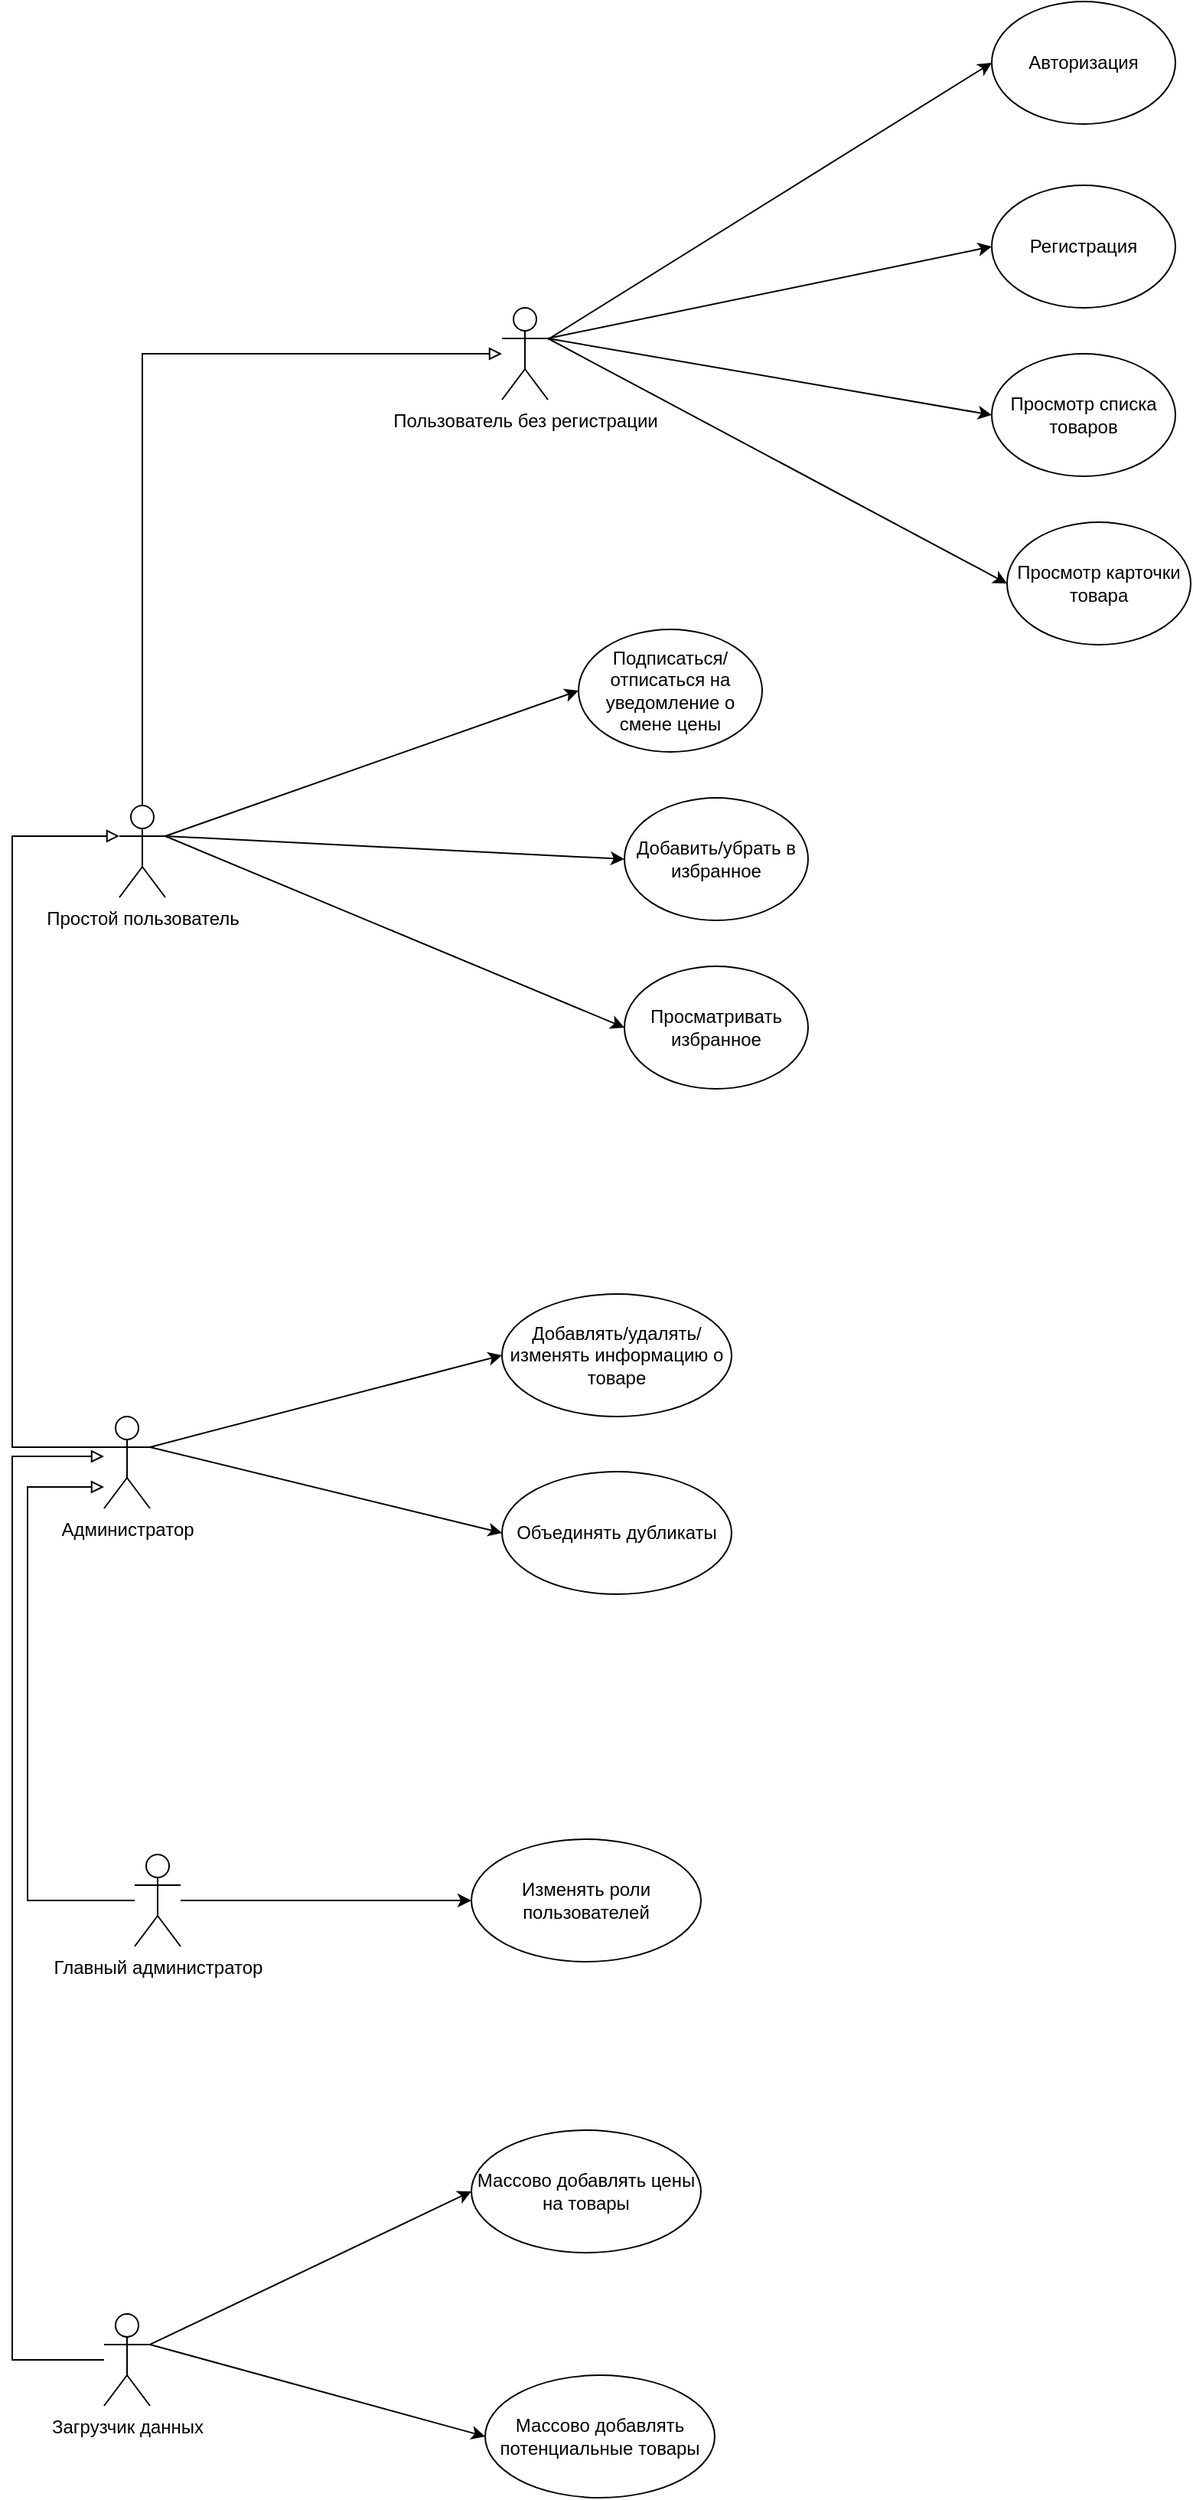 <mxfile version="21.6.5" type="device" pages="3">
  <diagram name="Диаграмма прецендентов общая" id="kG0bZE2TS0YFtTgVBeDN">
    <mxGraphModel dx="1434" dy="844" grid="1" gridSize="10" guides="1" tooltips="1" connect="1" arrows="1" fold="1" page="1" pageScale="1" pageWidth="827" pageHeight="1169" math="0" shadow="0">
      <root>
        <mxCell id="0" />
        <mxCell id="1" parent="0" />
        <mxCell id="E9fU0pjIqUFsn0fYU31L-1" value="Пользователь без регистрации&lt;br&gt;" style="shape=umlActor;verticalLabelPosition=bottom;verticalAlign=top;html=1;" parent="1" vertex="1">
          <mxGeometry x="350" y="260" width="30" height="60" as="geometry" />
        </mxCell>
        <mxCell id="E9fU0pjIqUFsn0fYU31L-2" value="Авторизация" style="ellipse;whiteSpace=wrap;html=1;" parent="1" vertex="1">
          <mxGeometry x="670" y="60" width="120" height="80" as="geometry" />
        </mxCell>
        <mxCell id="E9fU0pjIqUFsn0fYU31L-3" value="Регистрация" style="ellipse;whiteSpace=wrap;html=1;" parent="1" vertex="1">
          <mxGeometry x="670" y="180" width="120" height="80" as="geometry" />
        </mxCell>
        <mxCell id="E9fU0pjIqUFsn0fYU31L-4" value="" style="endArrow=none;html=1;rounded=0;exitX=0;exitY=0.5;exitDx=0;exitDy=0;endFill=0;startArrow=classic;startFill=1;" parent="1" source="E9fU0pjIqUFsn0fYU31L-2" target="E9fU0pjIqUFsn0fYU31L-1" edge="1">
          <mxGeometry width="50" height="50" relative="1" as="geometry">
            <mxPoint x="640" y="310" as="sourcePoint" />
            <mxPoint x="690" y="260" as="targetPoint" />
          </mxGeometry>
        </mxCell>
        <mxCell id="E9fU0pjIqUFsn0fYU31L-5" value="" style="endArrow=none;html=1;rounded=0;exitX=0;exitY=0.5;exitDx=0;exitDy=0;entryX=1;entryY=0.333;entryDx=0;entryDy=0;entryPerimeter=0;startArrow=classic;startFill=1;" parent="1" source="E9fU0pjIqUFsn0fYU31L-3" target="E9fU0pjIqUFsn0fYU31L-1" edge="1">
          <mxGeometry width="50" height="50" relative="1" as="geometry">
            <mxPoint x="570" y="140" as="sourcePoint" />
            <mxPoint x="430" y="230" as="targetPoint" />
          </mxGeometry>
        </mxCell>
        <mxCell id="E9fU0pjIqUFsn0fYU31L-6" value="Просмотр списка товаров" style="ellipse;whiteSpace=wrap;html=1;" parent="1" vertex="1">
          <mxGeometry x="670" y="290" width="120" height="80" as="geometry" />
        </mxCell>
        <mxCell id="E9fU0pjIqUFsn0fYU31L-7" value="" style="endArrow=none;html=1;rounded=0;exitX=0;exitY=0.5;exitDx=0;exitDy=0;entryX=1;entryY=0.333;entryDx=0;entryDy=0;entryPerimeter=0;startArrow=classic;startFill=1;" parent="1" source="E9fU0pjIqUFsn0fYU31L-6" target="E9fU0pjIqUFsn0fYU31L-1" edge="1">
          <mxGeometry width="50" height="50" relative="1" as="geometry">
            <mxPoint x="680" y="230" as="sourcePoint" />
            <mxPoint x="390" y="290" as="targetPoint" />
          </mxGeometry>
        </mxCell>
        <mxCell id="E9fU0pjIqUFsn0fYU31L-8" value="Просмотр карточки товара" style="ellipse;whiteSpace=wrap;html=1;" parent="1" vertex="1">
          <mxGeometry x="680" y="400" width="120" height="80" as="geometry" />
        </mxCell>
        <mxCell id="E9fU0pjIqUFsn0fYU31L-9" value="" style="endArrow=none;html=1;rounded=0;exitX=0;exitY=0.5;exitDx=0;exitDy=0;startArrow=classic;startFill=1;" parent="1" source="E9fU0pjIqUFsn0fYU31L-8" edge="1">
          <mxGeometry width="50" height="50" relative="1" as="geometry">
            <mxPoint x="690" y="340" as="sourcePoint" />
            <mxPoint x="380" y="280" as="targetPoint" />
          </mxGeometry>
        </mxCell>
        <mxCell id="E9fU0pjIqUFsn0fYU31L-10" value="Простой пользователь" style="shape=umlActor;verticalLabelPosition=bottom;verticalAlign=top;html=1;outlineConnect=0;" parent="1" vertex="1">
          <mxGeometry x="100" y="585" width="30" height="60" as="geometry" />
        </mxCell>
        <mxCell id="E9fU0pjIqUFsn0fYU31L-11" value="" style="endArrow=none;html=1;rounded=0;entryX=0.5;entryY=0;entryDx=0;entryDy=0;entryPerimeter=0;startArrow=block;startFill=0;" parent="1" source="E9fU0pjIqUFsn0fYU31L-1" target="E9fU0pjIqUFsn0fYU31L-10" edge="1">
          <mxGeometry width="50" height="50" relative="1" as="geometry">
            <mxPoint x="115" y="280" as="sourcePoint" />
            <mxPoint x="140" y="240" as="targetPoint" />
            <Array as="points">
              <mxPoint x="115" y="290" />
            </Array>
          </mxGeometry>
        </mxCell>
        <mxCell id="E9fU0pjIqUFsn0fYU31L-12" value="Подписаться/отписаться на уведомление о смене цены" style="ellipse;whiteSpace=wrap;html=1;" parent="1" vertex="1">
          <mxGeometry x="400" y="470" width="120" height="80" as="geometry" />
        </mxCell>
        <mxCell id="E9fU0pjIqUFsn0fYU31L-13" value="" style="endArrow=none;html=1;rounded=0;exitX=0;exitY=0.5;exitDx=0;exitDy=0;startArrow=classic;startFill=1;entryX=1;entryY=0.333;entryDx=0;entryDy=0;entryPerimeter=0;" parent="1" source="E9fU0pjIqUFsn0fYU31L-12" target="E9fU0pjIqUFsn0fYU31L-10" edge="1">
          <mxGeometry width="50" height="50" relative="1" as="geometry">
            <mxPoint x="610" y="575" as="sourcePoint" />
            <mxPoint x="300" y="515" as="targetPoint" />
          </mxGeometry>
        </mxCell>
        <mxCell id="E9fU0pjIqUFsn0fYU31L-14" value="Добавить/убрать в избранное" style="ellipse;whiteSpace=wrap;html=1;" parent="1" vertex="1">
          <mxGeometry x="430" y="580" width="120" height="80" as="geometry" />
        </mxCell>
        <mxCell id="E9fU0pjIqUFsn0fYU31L-15" value="" style="endArrow=none;html=1;rounded=0;exitX=0;exitY=0.5;exitDx=0;exitDy=0;startArrow=classic;startFill=1;entryX=1;entryY=0.333;entryDx=0;entryDy=0;entryPerimeter=0;" parent="1" source="E9fU0pjIqUFsn0fYU31L-14" target="E9fU0pjIqUFsn0fYU31L-10" edge="1">
          <mxGeometry width="50" height="50" relative="1" as="geometry">
            <mxPoint x="640" y="685" as="sourcePoint" />
            <mxPoint x="160" y="715" as="targetPoint" />
          </mxGeometry>
        </mxCell>
        <mxCell id="E9fU0pjIqUFsn0fYU31L-16" value="Просматривать избранное" style="ellipse;whiteSpace=wrap;html=1;" parent="1" vertex="1">
          <mxGeometry x="430" y="690" width="120" height="80" as="geometry" />
        </mxCell>
        <mxCell id="E9fU0pjIqUFsn0fYU31L-17" value="" style="endArrow=none;html=1;rounded=0;exitX=0;exitY=0.5;exitDx=0;exitDy=0;startArrow=classic;startFill=1;entryX=1;entryY=0.333;entryDx=0;entryDy=0;entryPerimeter=0;" parent="1" source="E9fU0pjIqUFsn0fYU31L-16" target="E9fU0pjIqUFsn0fYU31L-10" edge="1">
          <mxGeometry width="50" height="50" relative="1" as="geometry">
            <mxPoint x="640" y="795" as="sourcePoint" />
            <mxPoint x="160" y="825" as="targetPoint" />
          </mxGeometry>
        </mxCell>
        <mxCell id="E9fU0pjIqUFsn0fYU31L-33" style="edgeStyle=orthogonalEdgeStyle;rounded=0;orthogonalLoop=1;jettySize=auto;html=1;entryX=0;entryY=0.333;entryDx=0;entryDy=0;entryPerimeter=0;exitX=0;exitY=0.333;exitDx=0;exitDy=0;exitPerimeter=0;endArrow=block;endFill=0;" parent="1" source="E9fU0pjIqUFsn0fYU31L-25" target="E9fU0pjIqUFsn0fYU31L-10" edge="1">
          <mxGeometry relative="1" as="geometry">
            <mxPoint x="30" y="620.0" as="targetPoint" />
            <Array as="points">
              <mxPoint x="30" y="1004" />
              <mxPoint x="30" y="605" />
            </Array>
          </mxGeometry>
        </mxCell>
        <mxCell id="E9fU0pjIqUFsn0fYU31L-25" value="Администратор" style="shape=umlActor;verticalLabelPosition=bottom;verticalAlign=top;html=1;outlineConnect=0;" parent="1" vertex="1">
          <mxGeometry x="90" y="984" width="30" height="60" as="geometry" />
        </mxCell>
        <mxCell id="E9fU0pjIqUFsn0fYU31L-26" value="Добавлять/удалять/изменять информацию о товаре" style="ellipse;whiteSpace=wrap;html=1;" parent="1" vertex="1">
          <mxGeometry x="350" y="904" width="150" height="80" as="geometry" />
        </mxCell>
        <mxCell id="E9fU0pjIqUFsn0fYU31L-27" value="" style="endArrow=none;html=1;rounded=0;exitX=0;exitY=0.5;exitDx=0;exitDy=0;startArrow=classic;startFill=1;entryX=1;entryY=0.333;entryDx=0;entryDy=0;entryPerimeter=0;" parent="1" source="E9fU0pjIqUFsn0fYU31L-26" target="E9fU0pjIqUFsn0fYU31L-25" edge="1">
          <mxGeometry width="50" height="50" relative="1" as="geometry">
            <mxPoint x="600" y="974" as="sourcePoint" />
            <mxPoint x="290" y="914" as="targetPoint" />
          </mxGeometry>
        </mxCell>
        <mxCell id="E9fU0pjIqUFsn0fYU31L-39" style="edgeStyle=orthogonalEdgeStyle;rounded=0;orthogonalLoop=1;jettySize=auto;html=1;endArrow=block;endFill=0;" parent="1" source="E9fU0pjIqUFsn0fYU31L-34" target="E9fU0pjIqUFsn0fYU31L-25" edge="1">
          <mxGeometry relative="1" as="geometry">
            <mxPoint x="80" y="1030" as="targetPoint" />
            <Array as="points">
              <mxPoint x="30" y="1600" />
              <mxPoint x="30" y="1010" />
            </Array>
          </mxGeometry>
        </mxCell>
        <mxCell id="E9fU0pjIqUFsn0fYU31L-34" value="Загрузчик данных" style="shape=umlActor;verticalLabelPosition=bottom;verticalAlign=top;html=1;outlineConnect=0;" parent="1" vertex="1">
          <mxGeometry x="90" y="1570" width="30" height="60" as="geometry" />
        </mxCell>
        <mxCell id="E9fU0pjIqUFsn0fYU31L-40" value="Массово добавлять цены на товары" style="ellipse;whiteSpace=wrap;html=1;" parent="1" vertex="1">
          <mxGeometry x="330" y="1450" width="150" height="80" as="geometry" />
        </mxCell>
        <mxCell id="E9fU0pjIqUFsn0fYU31L-41" value="Массово добавлять потенциальные товары" style="ellipse;whiteSpace=wrap;html=1;" parent="1" vertex="1">
          <mxGeometry x="339" y="1610" width="150" height="80" as="geometry" />
        </mxCell>
        <mxCell id="E9fU0pjIqUFsn0fYU31L-43" value="Объединять дубликаты" style="ellipse;whiteSpace=wrap;html=1;" parent="1" vertex="1">
          <mxGeometry x="350" y="1020" width="150" height="80" as="geometry" />
        </mxCell>
        <mxCell id="E9fU0pjIqUFsn0fYU31L-44" value="" style="endArrow=none;html=1;rounded=0;exitX=0;exitY=0.5;exitDx=0;exitDy=0;startArrow=classic;startFill=1;entryX=1;entryY=0.333;entryDx=0;entryDy=0;entryPerimeter=0;" parent="1" source="E9fU0pjIqUFsn0fYU31L-43" target="E9fU0pjIqUFsn0fYU31L-25" edge="1">
          <mxGeometry width="50" height="50" relative="1" as="geometry">
            <mxPoint x="620" y="1040" as="sourcePoint" />
            <mxPoint x="140" y="1070" as="targetPoint" />
          </mxGeometry>
        </mxCell>
        <mxCell id="E9fU0pjIqUFsn0fYU31L-45" value="" style="endArrow=none;html=1;rounded=0;exitX=0;exitY=0.5;exitDx=0;exitDy=0;startArrow=classic;startFill=1;entryX=1;entryY=0.333;entryDx=0;entryDy=0;entryPerimeter=0;" parent="1" source="E9fU0pjIqUFsn0fYU31L-40" target="E9fU0pjIqUFsn0fYU31L-34" edge="1">
          <mxGeometry width="50" height="50" relative="1" as="geometry">
            <mxPoint x="360" y="1250" as="sourcePoint" />
            <mxPoint x="115" y="1204" as="targetPoint" />
          </mxGeometry>
        </mxCell>
        <mxCell id="E9fU0pjIqUFsn0fYU31L-46" value="" style="endArrow=none;html=1;rounded=0;exitX=0;exitY=0.5;exitDx=0;exitDy=0;startArrow=classic;startFill=1;entryX=1;entryY=0.333;entryDx=0;entryDy=0;entryPerimeter=0;" parent="1" source="E9fU0pjIqUFsn0fYU31L-41" target="E9fU0pjIqUFsn0fYU31L-34" edge="1">
          <mxGeometry width="50" height="50" relative="1" as="geometry">
            <mxPoint x="330" y="1420" as="sourcePoint" />
            <mxPoint x="115" y="1430" as="targetPoint" />
          </mxGeometry>
        </mxCell>
        <mxCell id="OC5QMx6u4czJzeQLjB-D-3" style="orthogonalLoop=1;jettySize=auto;html=1;entryX=0;entryY=0.5;entryDx=0;entryDy=0;strokeColor=default;rounded=0;" parent="1" source="OC5QMx6u4czJzeQLjB-D-1" target="OC5QMx6u4czJzeQLjB-D-2" edge="1">
          <mxGeometry relative="1" as="geometry" />
        </mxCell>
        <mxCell id="OC5QMx6u4czJzeQLjB-D-4" style="edgeStyle=orthogonalEdgeStyle;rounded=0;orthogonalLoop=1;jettySize=auto;html=1;endArrow=block;endFill=0;" parent="1" source="OC5QMx6u4czJzeQLjB-D-1" target="E9fU0pjIqUFsn0fYU31L-25" edge="1">
          <mxGeometry relative="1" as="geometry">
            <Array as="points">
              <mxPoint x="40" y="1300" />
              <mxPoint x="40" y="1030" />
            </Array>
          </mxGeometry>
        </mxCell>
        <mxCell id="OC5QMx6u4czJzeQLjB-D-1" value="Главный администратор" style="shape=umlActor;verticalLabelPosition=bottom;verticalAlign=top;html=1;outlineConnect=0;" parent="1" vertex="1">
          <mxGeometry x="110" y="1270" width="30" height="60" as="geometry" />
        </mxCell>
        <mxCell id="OC5QMx6u4czJzeQLjB-D-2" value="Изменять роли пользователей" style="ellipse;whiteSpace=wrap;html=1;" parent="1" vertex="1">
          <mxGeometry x="330" y="1260" width="150" height="80" as="geometry" />
        </mxCell>
      </root>
    </mxGraphModel>
  </diagram>
  <diagram name="Диаграмма прецендентов минимум" id="0geOa7O0rHfa2SPjS_Cm">
    <mxGraphModel dx="1434" dy="844" grid="1" gridSize="10" guides="1" tooltips="1" connect="1" arrows="1" fold="1" page="1" pageScale="1" pageWidth="827" pageHeight="1169" math="0" shadow="0">
      <root>
        <mxCell id="VAXQIbRnAaRtHH-JixKg-0" />
        <mxCell id="VAXQIbRnAaRtHH-JixKg-1" parent="VAXQIbRnAaRtHH-JixKg-0" />
        <mxCell id="VAXQIbRnAaRtHH-JixKg-2" value="Пользователь без регистрации&lt;br&gt;" style="shape=umlActor;verticalLabelPosition=bottom;verticalAlign=top;html=1;" parent="VAXQIbRnAaRtHH-JixKg-1" vertex="1">
          <mxGeometry x="350" y="260" width="30" height="60" as="geometry" />
        </mxCell>
        <mxCell id="VAXQIbRnAaRtHH-JixKg-3" value="Авторизация" style="ellipse;whiteSpace=wrap;html=1;" parent="VAXQIbRnAaRtHH-JixKg-1" vertex="1">
          <mxGeometry x="670" y="60" width="120" height="80" as="geometry" />
        </mxCell>
        <mxCell id="VAXQIbRnAaRtHH-JixKg-4" value="Регистрация" style="ellipse;whiteSpace=wrap;html=1;" parent="VAXQIbRnAaRtHH-JixKg-1" vertex="1">
          <mxGeometry x="670" y="180" width="120" height="80" as="geometry" />
        </mxCell>
        <mxCell id="VAXQIbRnAaRtHH-JixKg-5" value="" style="endArrow=none;html=1;rounded=0;exitX=0;exitY=0.5;exitDx=0;exitDy=0;endFill=0;startArrow=classic;startFill=1;" parent="VAXQIbRnAaRtHH-JixKg-1" source="VAXQIbRnAaRtHH-JixKg-3" target="VAXQIbRnAaRtHH-JixKg-2" edge="1">
          <mxGeometry width="50" height="50" relative="1" as="geometry">
            <mxPoint x="640" y="310" as="sourcePoint" />
            <mxPoint x="690" y="260" as="targetPoint" />
          </mxGeometry>
        </mxCell>
        <mxCell id="VAXQIbRnAaRtHH-JixKg-6" value="" style="endArrow=none;html=1;rounded=0;exitX=0;exitY=0.5;exitDx=0;exitDy=0;entryX=1;entryY=0.333;entryDx=0;entryDy=0;entryPerimeter=0;startArrow=classic;startFill=1;" parent="VAXQIbRnAaRtHH-JixKg-1" source="VAXQIbRnAaRtHH-JixKg-4" target="VAXQIbRnAaRtHH-JixKg-2" edge="1">
          <mxGeometry width="50" height="50" relative="1" as="geometry">
            <mxPoint x="570" y="140" as="sourcePoint" />
            <mxPoint x="430" y="230" as="targetPoint" />
          </mxGeometry>
        </mxCell>
        <mxCell id="VAXQIbRnAaRtHH-JixKg-7" value="Просмотр списка товаров" style="ellipse;whiteSpace=wrap;html=1;" parent="VAXQIbRnAaRtHH-JixKg-1" vertex="1">
          <mxGeometry x="670" y="290" width="120" height="80" as="geometry" />
        </mxCell>
        <mxCell id="VAXQIbRnAaRtHH-JixKg-8" value="" style="endArrow=none;html=1;rounded=0;exitX=0;exitY=0.5;exitDx=0;exitDy=0;entryX=1;entryY=0.333;entryDx=0;entryDy=0;entryPerimeter=0;startArrow=classic;startFill=1;" parent="VAXQIbRnAaRtHH-JixKg-1" source="VAXQIbRnAaRtHH-JixKg-7" target="VAXQIbRnAaRtHH-JixKg-2" edge="1">
          <mxGeometry width="50" height="50" relative="1" as="geometry">
            <mxPoint x="680" y="230" as="sourcePoint" />
            <mxPoint x="390" y="290" as="targetPoint" />
          </mxGeometry>
        </mxCell>
        <mxCell id="VAXQIbRnAaRtHH-JixKg-9" value="Просмотр карточки товара" style="ellipse;whiteSpace=wrap;html=1;" parent="VAXQIbRnAaRtHH-JixKg-1" vertex="1">
          <mxGeometry x="680" y="400" width="120" height="80" as="geometry" />
        </mxCell>
        <mxCell id="VAXQIbRnAaRtHH-JixKg-10" value="" style="endArrow=none;html=1;rounded=0;exitX=0;exitY=0.5;exitDx=0;exitDy=0;startArrow=classic;startFill=1;" parent="VAXQIbRnAaRtHH-JixKg-1" source="VAXQIbRnAaRtHH-JixKg-9" edge="1">
          <mxGeometry width="50" height="50" relative="1" as="geometry">
            <mxPoint x="690" y="340" as="sourcePoint" />
            <mxPoint x="380" y="280" as="targetPoint" />
          </mxGeometry>
        </mxCell>
        <mxCell id="VAXQIbRnAaRtHH-JixKg-12" value="" style="endArrow=none;html=1;rounded=0;entryX=0.5;entryY=0;entryDx=0;entryDy=0;entryPerimeter=0;startArrow=block;startFill=0;" parent="VAXQIbRnAaRtHH-JixKg-1" source="VAXQIbRnAaRtHH-JixKg-2" target="VAXQIbRnAaRtHH-JixKg-20" edge="1">
          <mxGeometry width="50" height="50" relative="1" as="geometry">
            <mxPoint x="115" y="280" as="sourcePoint" />
            <mxPoint x="115" y="585" as="targetPoint" />
            <Array as="points">
              <mxPoint x="115" y="290" />
            </Array>
          </mxGeometry>
        </mxCell>
        <mxCell id="VAXQIbRnAaRtHH-JixKg-20" value="Администратор" style="shape=umlActor;verticalLabelPosition=bottom;verticalAlign=top;html=1;outlineConnect=0;" parent="VAXQIbRnAaRtHH-JixKg-1" vertex="1">
          <mxGeometry x="100" y="540" width="30" height="60" as="geometry" />
        </mxCell>
        <mxCell id="VAXQIbRnAaRtHH-JixKg-21" value="Добавлять/удалять/изменять информацию о товаре" style="ellipse;whiteSpace=wrap;html=1;" parent="VAXQIbRnAaRtHH-JixKg-1" vertex="1">
          <mxGeometry x="360" y="520" width="150" height="80" as="geometry" />
        </mxCell>
        <mxCell id="VAXQIbRnAaRtHH-JixKg-22" value="" style="endArrow=none;html=1;rounded=0;exitX=0;exitY=0.5;exitDx=0;exitDy=0;startArrow=classic;startFill=1;entryX=1;entryY=0.333;entryDx=0;entryDy=0;entryPerimeter=0;" parent="VAXQIbRnAaRtHH-JixKg-1" source="VAXQIbRnAaRtHH-JixKg-21" target="VAXQIbRnAaRtHH-JixKg-20" edge="1">
          <mxGeometry width="50" height="50" relative="1" as="geometry">
            <mxPoint x="610" y="530" as="sourcePoint" />
            <mxPoint x="300" y="470" as="targetPoint" />
          </mxGeometry>
        </mxCell>
        <mxCell id="Qfze_2wgdFLtyYGCqLN--0" style="orthogonalLoop=1;jettySize=auto;html=1;entryX=0;entryY=0.5;entryDx=0;entryDy=0;strokeColor=default;rounded=0;" parent="VAXQIbRnAaRtHH-JixKg-1" source="Qfze_2wgdFLtyYGCqLN--1" target="Qfze_2wgdFLtyYGCqLN--2" edge="1">
          <mxGeometry relative="1" as="geometry" />
        </mxCell>
        <mxCell id="Qfze_2wgdFLtyYGCqLN--4" style="edgeStyle=orthogonalEdgeStyle;rounded=0;orthogonalLoop=1;jettySize=auto;html=1;entryX=0;entryY=0.333;entryDx=0;entryDy=0;entryPerimeter=0;endArrow=block;endFill=0;" parent="VAXQIbRnAaRtHH-JixKg-1" source="Qfze_2wgdFLtyYGCqLN--1" target="VAXQIbRnAaRtHH-JixKg-20" edge="1">
          <mxGeometry relative="1" as="geometry">
            <Array as="points">
              <mxPoint x="30" y="720" />
              <mxPoint x="30" y="560" />
            </Array>
          </mxGeometry>
        </mxCell>
        <mxCell id="Qfze_2wgdFLtyYGCqLN--1" value="Главный администратор" style="shape=umlActor;verticalLabelPosition=bottom;verticalAlign=top;html=1;outlineConnect=0;" parent="VAXQIbRnAaRtHH-JixKg-1" vertex="1">
          <mxGeometry x="100" y="690" width="30" height="60" as="geometry" />
        </mxCell>
        <mxCell id="Qfze_2wgdFLtyYGCqLN--2" value="Изменять роли пользователей" style="ellipse;whiteSpace=wrap;html=1;" parent="VAXQIbRnAaRtHH-JixKg-1" vertex="1">
          <mxGeometry x="330" y="680" width="150" height="80" as="geometry" />
        </mxCell>
      </root>
    </mxGraphModel>
  </diagram>
  <diagram id="HTqx4JGJF0QL1TDXYBHo" name="Страница 3">
    <mxGraphModel dx="1434" dy="844" grid="1" gridSize="10" guides="1" tooltips="1" connect="1" arrows="1" fold="1" page="1" pageScale="1" pageWidth="827" pageHeight="1169" math="0" shadow="0">
      <root>
        <mxCell id="0" />
        <mxCell id="1" parent="0" />
      </root>
    </mxGraphModel>
  </diagram>
</mxfile>
